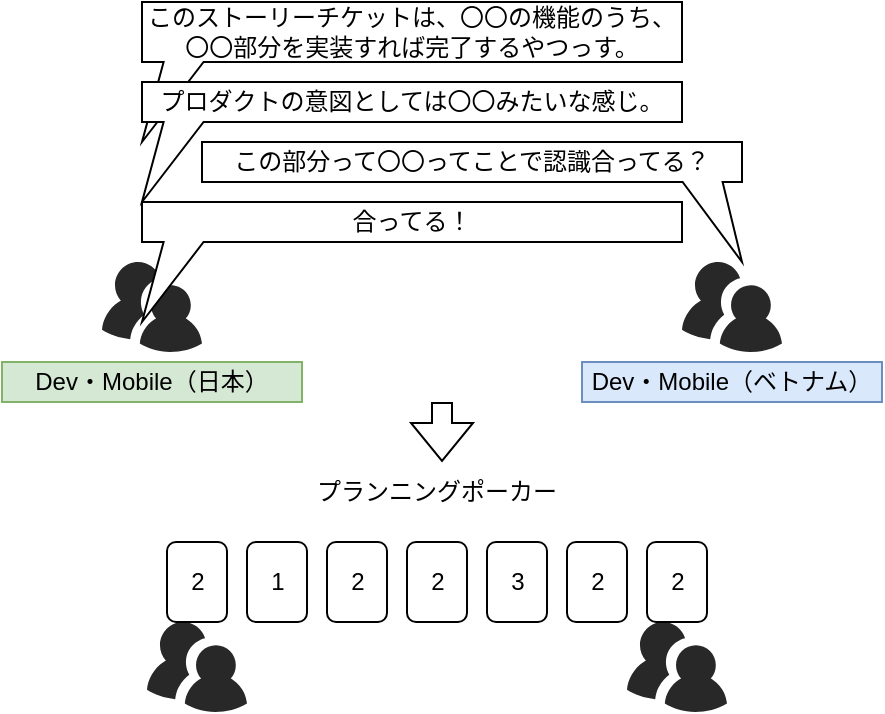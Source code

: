 <mxfile version="22.1.5" type="device">
  <diagram name="ページ1" id="fu776fGeynSo5gwmmyIW">
    <mxGraphModel dx="887" dy="564" grid="1" gridSize="10" guides="1" tooltips="1" connect="1" arrows="1" fold="1" page="1" pageScale="1" pageWidth="827" pageHeight="1169" math="0" shadow="0">
      <root>
        <mxCell id="0" />
        <mxCell id="1" parent="0" />
        <mxCell id="cA42I65lkPS70WluOvvI-1" value="" style="verticalLabelPosition=bottom;sketch=0;html=1;fillColor=#282828;strokeColor=none;verticalAlign=top;pointerEvents=1;align=center;shape=mxgraph.cisco_safe.people_places_things_icons.icon9;" vertex="1" parent="1">
          <mxGeometry x="60" y="140" width="50" height="45" as="geometry" />
        </mxCell>
        <mxCell id="cA42I65lkPS70WluOvvI-2" value="Dev・Mobile（日本）" style="rounded=0;whiteSpace=wrap;html=1;fillColor=#d5e8d4;strokeColor=#82b366;" vertex="1" parent="1">
          <mxGeometry x="10" y="190" width="150" height="20" as="geometry" />
        </mxCell>
        <mxCell id="cA42I65lkPS70WluOvvI-3" value="Dev・Mobile（ベトナム）" style="rounded=0;whiteSpace=wrap;html=1;fillColor=#dae8fc;strokeColor=#6c8ebf;" vertex="1" parent="1">
          <mxGeometry x="300" y="190" width="150" height="20" as="geometry" />
        </mxCell>
        <mxCell id="cA42I65lkPS70WluOvvI-4" value="このストーリーチケットは、〇〇の機能のうち、&lt;br&gt;〇〇部分を実装すれば完了するやつっす。" style="shape=callout;whiteSpace=wrap;html=1;perimeter=calloutPerimeter;size=40;position=0.04;position2=0;" vertex="1" parent="1">
          <mxGeometry x="80" y="10" width="270" height="70" as="geometry" />
        </mxCell>
        <mxCell id="cA42I65lkPS70WluOvvI-5" value="プロダクトの意図としては〇〇みたいな感じ。" style="shape=callout;whiteSpace=wrap;html=1;perimeter=calloutPerimeter;size=40;position=0.04;position2=0;" vertex="1" parent="1">
          <mxGeometry x="80" y="50" width="270" height="60" as="geometry" />
        </mxCell>
        <mxCell id="cA42I65lkPS70WluOvvI-7" value="" style="verticalLabelPosition=bottom;sketch=0;html=1;fillColor=#282828;strokeColor=none;verticalAlign=top;pointerEvents=1;align=center;shape=mxgraph.cisco_safe.people_places_things_icons.icon9;" vertex="1" parent="1">
          <mxGeometry x="350" y="140" width="50" height="45" as="geometry" />
        </mxCell>
        <mxCell id="cA42I65lkPS70WluOvvI-8" value="この部分って〇〇ってことで認識合ってる？" style="shape=callout;whiteSpace=wrap;html=1;perimeter=calloutPerimeter;size=40;position=0.89;position2=1;" vertex="1" parent="1">
          <mxGeometry x="110" y="80" width="270" height="60" as="geometry" />
        </mxCell>
        <mxCell id="cA42I65lkPS70WluOvvI-9" value="合ってる！" style="shape=callout;whiteSpace=wrap;html=1;perimeter=calloutPerimeter;size=40;position=0.04;position2=0;" vertex="1" parent="1">
          <mxGeometry x="80" y="110" width="270" height="60" as="geometry" />
        </mxCell>
        <mxCell id="cA42I65lkPS70WluOvvI-11" value="" style="verticalLabelPosition=bottom;sketch=0;html=1;fillColor=#282828;strokeColor=none;verticalAlign=top;pointerEvents=1;align=center;shape=mxgraph.cisco_safe.people_places_things_icons.icon9;" vertex="1" parent="1">
          <mxGeometry x="82.5" y="320" width="50" height="45" as="geometry" />
        </mxCell>
        <mxCell id="cA42I65lkPS70WluOvvI-12" value="" style="shape=flexArrow;endArrow=classic;html=1;rounded=0;" edge="1" parent="1">
          <mxGeometry width="50" height="50" relative="1" as="geometry">
            <mxPoint x="230" y="210" as="sourcePoint" />
            <mxPoint x="230" y="240" as="targetPoint" />
          </mxGeometry>
        </mxCell>
        <mxCell id="cA42I65lkPS70WluOvvI-13" value="2" style="rounded=1;whiteSpace=wrap;html=1;" vertex="1" parent="1">
          <mxGeometry x="92.5" y="280" width="30" height="40" as="geometry" />
        </mxCell>
        <mxCell id="cA42I65lkPS70WluOvvI-14" value="1" style="rounded=1;whiteSpace=wrap;html=1;" vertex="1" parent="1">
          <mxGeometry x="132.5" y="280" width="30" height="40" as="geometry" />
        </mxCell>
        <mxCell id="cA42I65lkPS70WluOvvI-15" value="2" style="rounded=1;whiteSpace=wrap;html=1;" vertex="1" parent="1">
          <mxGeometry x="172.5" y="280" width="30" height="40" as="geometry" />
        </mxCell>
        <mxCell id="cA42I65lkPS70WluOvvI-16" value="2" style="rounded=1;whiteSpace=wrap;html=1;" vertex="1" parent="1">
          <mxGeometry x="212.5" y="280" width="30" height="40" as="geometry" />
        </mxCell>
        <mxCell id="cA42I65lkPS70WluOvvI-17" value="3" style="rounded=1;whiteSpace=wrap;html=1;" vertex="1" parent="1">
          <mxGeometry x="252.5" y="280" width="30" height="40" as="geometry" />
        </mxCell>
        <mxCell id="cA42I65lkPS70WluOvvI-18" value="2" style="rounded=1;whiteSpace=wrap;html=1;" vertex="1" parent="1">
          <mxGeometry x="292.5" y="280" width="30" height="40" as="geometry" />
        </mxCell>
        <mxCell id="cA42I65lkPS70WluOvvI-19" value="" style="verticalLabelPosition=bottom;sketch=0;html=1;fillColor=#282828;strokeColor=none;verticalAlign=top;pointerEvents=1;align=center;shape=mxgraph.cisco_safe.people_places_things_icons.icon9;" vertex="1" parent="1">
          <mxGeometry x="322.5" y="320" width="50" height="45" as="geometry" />
        </mxCell>
        <mxCell id="cA42I65lkPS70WluOvvI-20" value="プランニングポーカー" style="text;html=1;strokeColor=none;fillColor=none;align=center;verticalAlign=middle;whiteSpace=wrap;rounded=0;" vertex="1" parent="1">
          <mxGeometry x="160" y="240" width="135" height="30" as="geometry" />
        </mxCell>
        <mxCell id="cA42I65lkPS70WluOvvI-21" value="2" style="rounded=1;whiteSpace=wrap;html=1;" vertex="1" parent="1">
          <mxGeometry x="332.5" y="280" width="30" height="40" as="geometry" />
        </mxCell>
      </root>
    </mxGraphModel>
  </diagram>
</mxfile>

